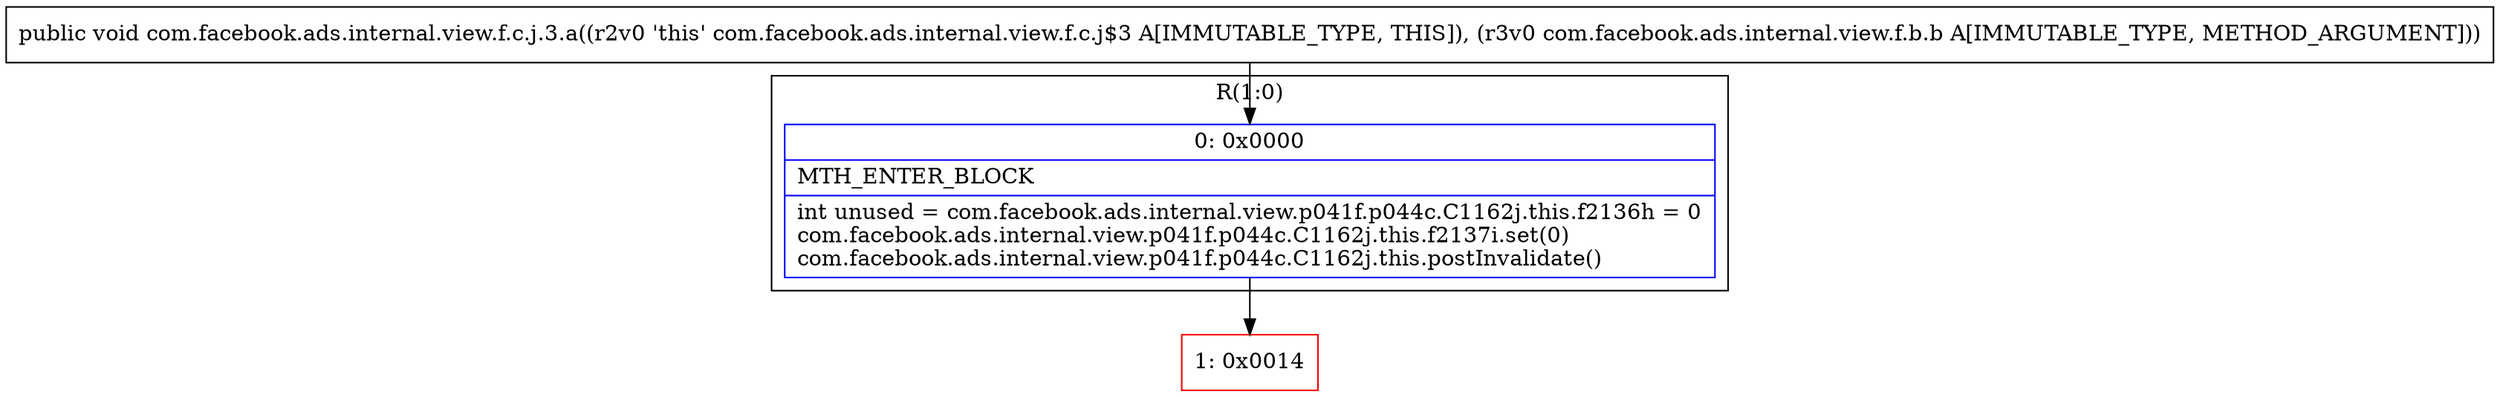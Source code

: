 digraph "CFG forcom.facebook.ads.internal.view.f.c.j.3.a(Lcom\/facebook\/ads\/internal\/view\/f\/b\/b;)V" {
subgraph cluster_Region_1514355731 {
label = "R(1:0)";
node [shape=record,color=blue];
Node_0 [shape=record,label="{0\:\ 0x0000|MTH_ENTER_BLOCK\l|int unused = com.facebook.ads.internal.view.p041f.p044c.C1162j.this.f2136h = 0\lcom.facebook.ads.internal.view.p041f.p044c.C1162j.this.f2137i.set(0)\lcom.facebook.ads.internal.view.p041f.p044c.C1162j.this.postInvalidate()\l}"];
}
Node_1 [shape=record,color=red,label="{1\:\ 0x0014}"];
MethodNode[shape=record,label="{public void com.facebook.ads.internal.view.f.c.j.3.a((r2v0 'this' com.facebook.ads.internal.view.f.c.j$3 A[IMMUTABLE_TYPE, THIS]), (r3v0 com.facebook.ads.internal.view.f.b.b A[IMMUTABLE_TYPE, METHOD_ARGUMENT])) }"];
MethodNode -> Node_0;
Node_0 -> Node_1;
}

